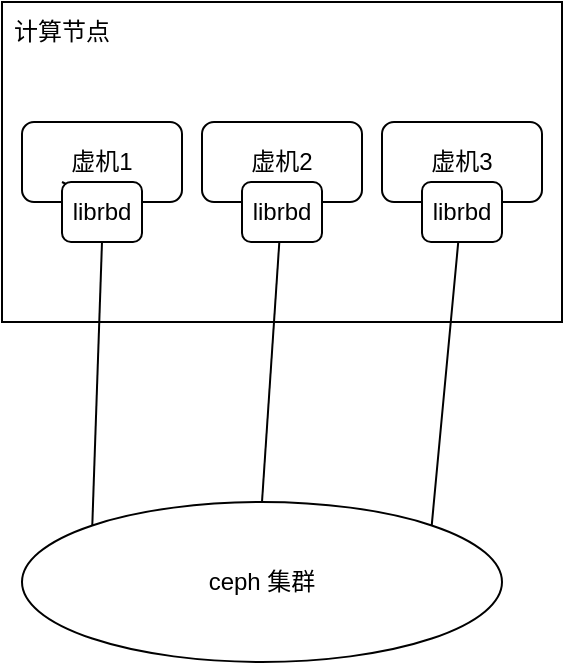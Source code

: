 <mxfile version="22.0.8" type="github">
  <diagram name="Page-1" id="n7ckVvPYm4UrAMJdcL9q">
    <mxGraphModel dx="1434" dy="746" grid="1" gridSize="10" guides="1" tooltips="1" connect="1" arrows="1" fold="1" page="1" pageScale="1" pageWidth="850" pageHeight="1100" math="0" shadow="0">
      <root>
        <mxCell id="0" />
        <mxCell id="1" parent="0" />
        <mxCell id="UszdEwsK2C76TxjyF7GE-1" value="" style="rounded=0;whiteSpace=wrap;html=1;" vertex="1" parent="1">
          <mxGeometry x="110" y="170" width="280" height="160" as="geometry" />
        </mxCell>
        <mxCell id="UszdEwsK2C76TxjyF7GE-2" value="ceph 集群" style="ellipse;whiteSpace=wrap;html=1;" vertex="1" parent="1">
          <mxGeometry x="120" y="420" width="240" height="80" as="geometry" />
        </mxCell>
        <mxCell id="UszdEwsK2C76TxjyF7GE-3" value="计算节点" style="text;html=1;strokeColor=none;fillColor=none;align=center;verticalAlign=middle;whiteSpace=wrap;rounded=0;" vertex="1" parent="1">
          <mxGeometry x="110" y="170" width="60" height="30" as="geometry" />
        </mxCell>
        <mxCell id="UszdEwsK2C76TxjyF7GE-4" value="虚机1" style="rounded=1;whiteSpace=wrap;html=1;" vertex="1" parent="1">
          <mxGeometry x="120" y="230" width="80" height="40" as="geometry" />
        </mxCell>
        <mxCell id="UszdEwsK2C76TxjyF7GE-5" value="虚机2" style="rounded=1;whiteSpace=wrap;html=1;" vertex="1" parent="1">
          <mxGeometry x="210" y="230" width="80" height="40" as="geometry" />
        </mxCell>
        <mxCell id="UszdEwsK2C76TxjyF7GE-6" value="虚机3" style="rounded=1;whiteSpace=wrap;html=1;" vertex="1" parent="1">
          <mxGeometry x="300" y="230" width="80" height="40" as="geometry" />
        </mxCell>
        <mxCell id="UszdEwsK2C76TxjyF7GE-7" value="" style="endArrow=none;html=1;rounded=0;entryX=0.5;entryY=1;entryDx=0;entryDy=0;exitX=0;exitY=0;exitDx=0;exitDy=0;" edge="1" parent="1" source="UszdEwsK2C76TxjyF7GE-10" target="UszdEwsK2C76TxjyF7GE-4">
          <mxGeometry width="50" height="50" relative="1" as="geometry">
            <mxPoint x="400" y="410" as="sourcePoint" />
            <mxPoint x="450" y="360" as="targetPoint" />
          </mxGeometry>
        </mxCell>
        <mxCell id="UszdEwsK2C76TxjyF7GE-8" value="" style="endArrow=none;html=1;rounded=0;entryX=0.5;entryY=1;entryDx=0;entryDy=0;exitX=0.5;exitY=0;exitDx=0;exitDy=0;" edge="1" parent="1" source="UszdEwsK2C76TxjyF7GE-2" target="UszdEwsK2C76TxjyF7GE-5">
          <mxGeometry width="50" height="50" relative="1" as="geometry">
            <mxPoint x="400" y="410" as="sourcePoint" />
            <mxPoint x="450" y="360" as="targetPoint" />
          </mxGeometry>
        </mxCell>
        <mxCell id="UszdEwsK2C76TxjyF7GE-9" value="" style="endArrow=none;html=1;rounded=0;entryX=0.5;entryY=1;entryDx=0;entryDy=0;exitX=1;exitY=0;exitDx=0;exitDy=0;" edge="1" parent="1" source="UszdEwsK2C76TxjyF7GE-2" target="UszdEwsK2C76TxjyF7GE-6">
          <mxGeometry width="50" height="50" relative="1" as="geometry">
            <mxPoint x="400" y="410" as="sourcePoint" />
            <mxPoint x="450" y="360" as="targetPoint" />
          </mxGeometry>
        </mxCell>
        <mxCell id="UszdEwsK2C76TxjyF7GE-11" value="librbd" style="rounded=1;whiteSpace=wrap;html=1;" vertex="1" parent="1">
          <mxGeometry x="230" y="260" width="40" height="30" as="geometry" />
        </mxCell>
        <mxCell id="UszdEwsK2C76TxjyF7GE-12" value="librbd" style="rounded=1;whiteSpace=wrap;html=1;" vertex="1" parent="1">
          <mxGeometry x="320" y="260" width="40" height="30" as="geometry" />
        </mxCell>
        <mxCell id="UszdEwsK2C76TxjyF7GE-13" value="" style="endArrow=none;html=1;rounded=0;entryX=0.5;entryY=1;entryDx=0;entryDy=0;exitX=0;exitY=0;exitDx=0;exitDy=0;" edge="1" parent="1" source="UszdEwsK2C76TxjyF7GE-2" target="UszdEwsK2C76TxjyF7GE-10">
          <mxGeometry width="50" height="50" relative="1" as="geometry">
            <mxPoint x="155" y="432" as="sourcePoint" />
            <mxPoint x="160" y="270" as="targetPoint" />
          </mxGeometry>
        </mxCell>
        <mxCell id="UszdEwsK2C76TxjyF7GE-10" value="librbd" style="rounded=1;whiteSpace=wrap;html=1;" vertex="1" parent="1">
          <mxGeometry x="140" y="260" width="40" height="30" as="geometry" />
        </mxCell>
      </root>
    </mxGraphModel>
  </diagram>
</mxfile>
